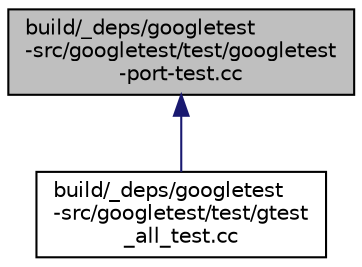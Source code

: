 digraph "build/_deps/googletest-src/googletest/test/googletest-port-test.cc"
{
 // LATEX_PDF_SIZE
  edge [fontname="Helvetica",fontsize="10",labelfontname="Helvetica",labelfontsize="10"];
  node [fontname="Helvetica",fontsize="10",shape=record];
  Node1 [label="build/_deps/googletest\l-src/googletest/test/googletest\l-port-test.cc",height=0.2,width=0.4,color="black", fillcolor="grey75", style="filled", fontcolor="black",tooltip=" "];
  Node1 -> Node2 [dir="back",color="midnightblue",fontsize="10",style="solid"];
  Node2 [label="build/_deps/googletest\l-src/googletest/test/gtest\l_all_test.cc",height=0.2,width=0.4,color="black", fillcolor="white", style="filled",URL="$gtest__all__test_8cc.html",tooltip=" "];
}
